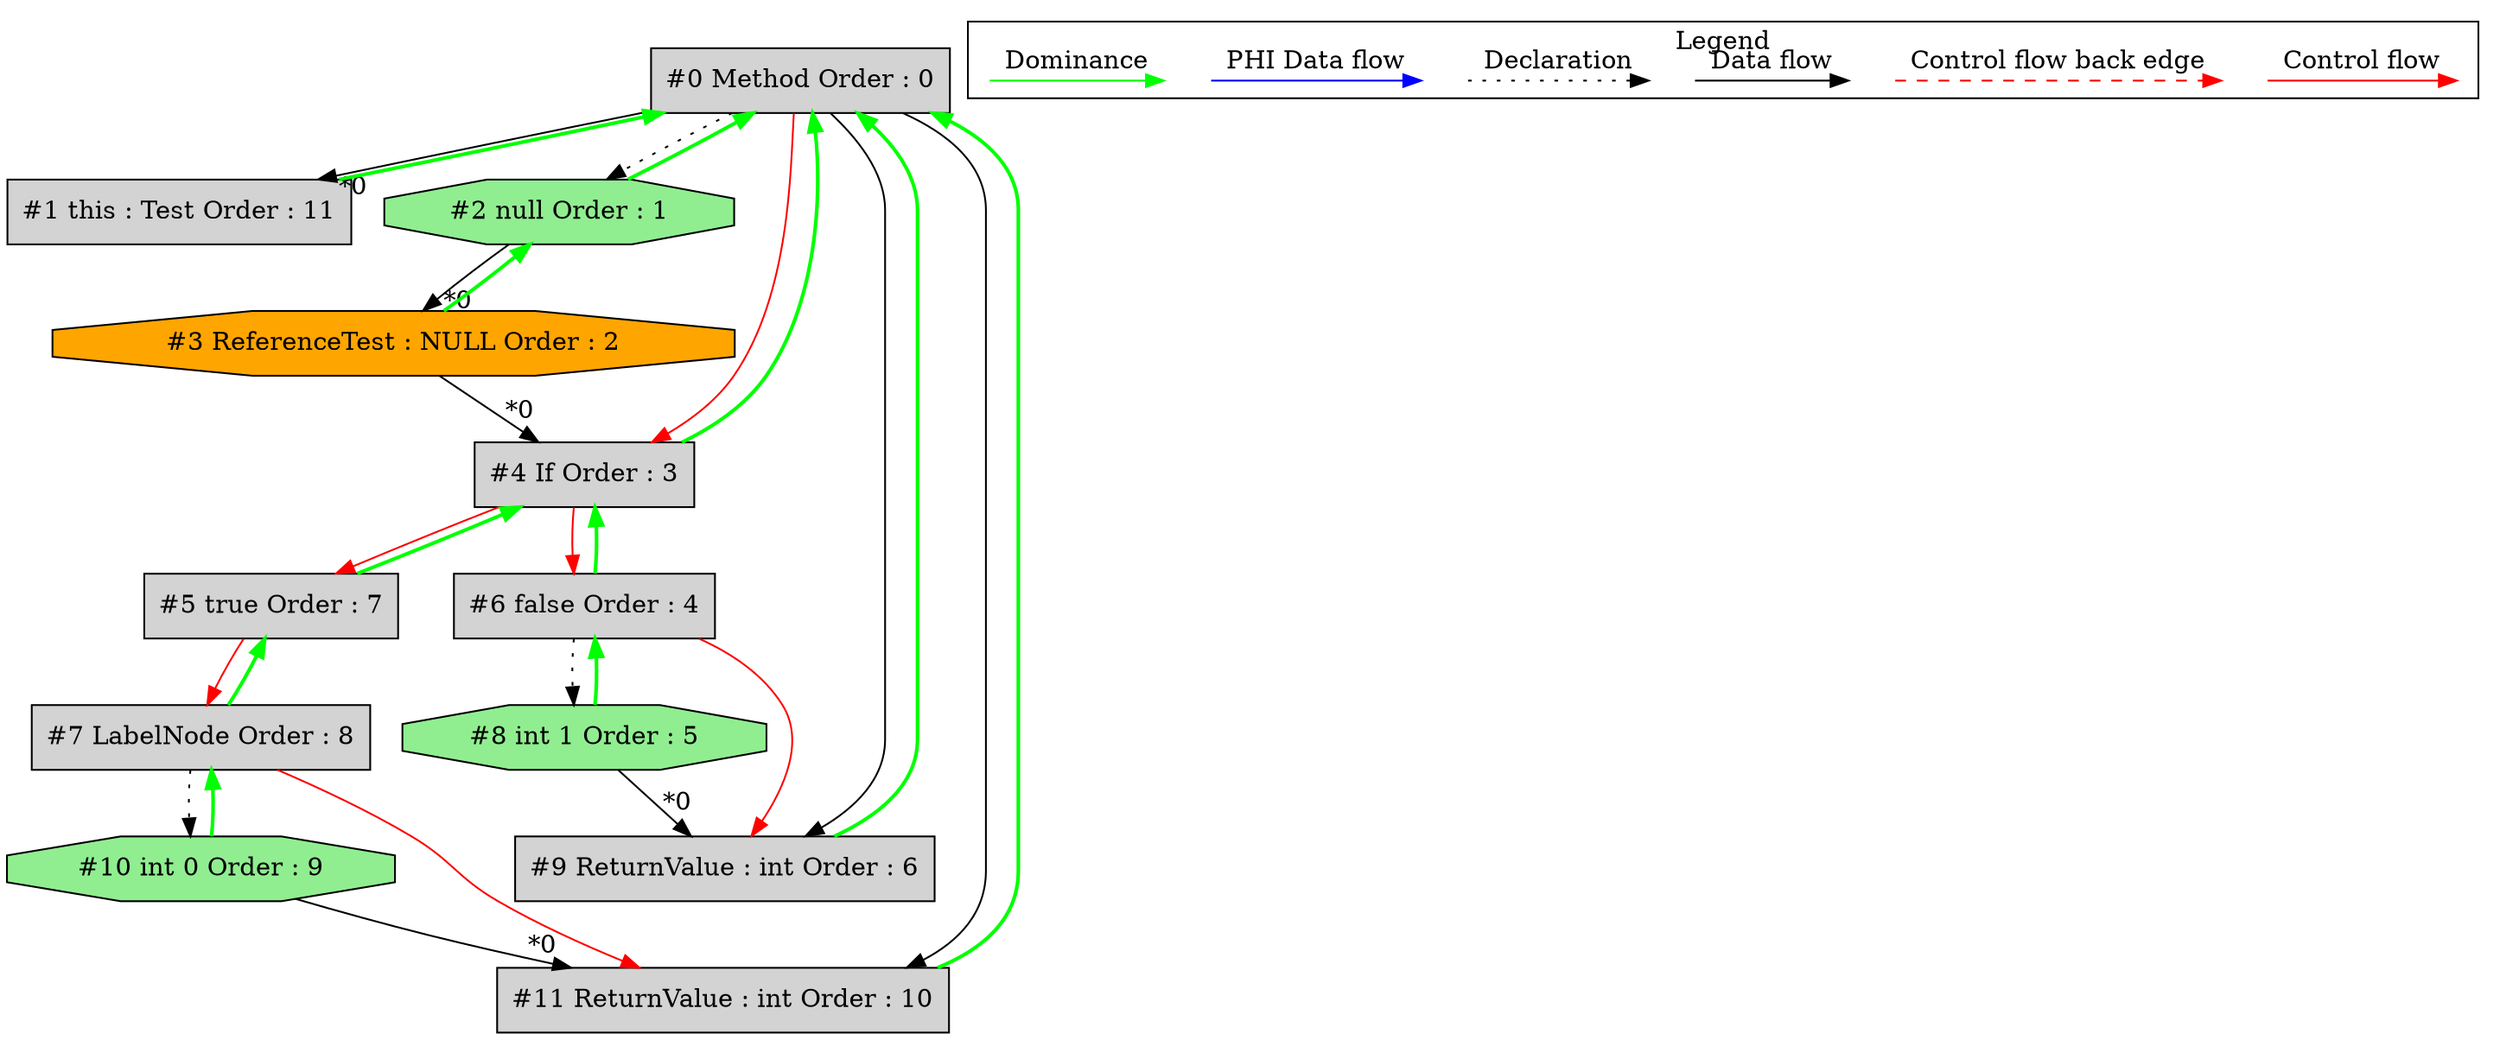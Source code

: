 digraph debugoutput {
 ordering="in";
 node0[label="#0 Method Order : 0",shape=box, fillcolor=lightgrey, style=filled];
 node1[label="#1 this : Test Order : 11",shape=box, fillcolor=lightgrey, style=filled];
 node1 -> node0[dir="forward" color="green" penwidth="2"];
 node0 -> node1[headlabel="*0", labeldistance=2];
 node2[label="#2 null Order : 1",shape=octagon, fillcolor=lightgreen, style=filled];
 node2 -> node0[dir="forward" color="green" penwidth="2"];
 node0 -> node2[style=dotted];
 node3[label="#3 ReferenceTest : NULL Order : 2",shape=octagon, fillcolor=orange, style=filled];
 node3 -> node2[dir="forward" color="green" penwidth="2"];
 node2 -> node3[headlabel="*0", labeldistance=2];
 node4[label="#4 If Order : 3",shape=box, fillcolor=lightgrey, style=filled];
 node4 -> node0[dir="forward" color="green" penwidth="2"];
 node3 -> node4[headlabel="*0", labeldistance=2];
 node0 -> node4[labeldistance=2, color=red, fontcolor=red];
 node5[label="#5 true Order : 7",shape=box, fillcolor=lightgrey, style=filled];
 node5 -> node4[dir="forward" color="green" penwidth="2"];
 node4 -> node5[labeldistance=2, color=red, fontcolor=red];
 node6[label="#6 false Order : 4",shape=box, fillcolor=lightgrey, style=filled];
 node6 -> node4[dir="forward" color="green" penwidth="2"];
 node4 -> node6[labeldistance=2, color=red, fontcolor=red];
 node7[label="#7 LabelNode Order : 8",shape=box, fillcolor=lightgrey, style=filled];
 node7 -> node5[dir="forward" color="green" penwidth="2"];
 node5 -> node7[labeldistance=2, color=red, fontcolor=red];
 node8[label="#8 int 1 Order : 5",shape=octagon, fillcolor=lightgreen, style=filled];
 node8 -> node6[dir="forward" color="green" penwidth="2"];
 node6 -> node8[style=dotted];
 node9[label="#9 ReturnValue : int Order : 6",shape=box, fillcolor=lightgrey, style=filled];
 node9 -> node0[dir="forward" color="green" penwidth="2"];
 node8 -> node9[headlabel="*0", labeldistance=2];
 node6 -> node9[labeldistance=2, color=red, fontcolor=red];
 node0 -> node9;
 node10[label="#10 int 0 Order : 9",shape=octagon, fillcolor=lightgreen, style=filled];
 node10 -> node7[dir="forward" color="green" penwidth="2"];
 node7 -> node10[style=dotted];
 node11[label="#11 ReturnValue : int Order : 10",shape=box, fillcolor=lightgrey, style=filled];
 node11 -> node0[dir="forward" color="green" penwidth="2"];
 node10 -> node11[headlabel="*0", labeldistance=2];
 node7 -> node11[labeldistance=2, color=red, fontcolor=red];
 node0 -> node11;
 subgraph cluster_000 {
  label = "Legend";
  node [shape=point]
  {
   rank=same;
   c0 [style = invis];
   c1 [style = invis];
   c2 [style = invis];
   c3 [style = invis];
   d0 [style = invis];
   d1 [style = invis];
   d2 [style = invis];
   d3 [style = invis];
   d4 [style = invis];
   d5 [style = invis];
   d6 [style = invis];
   d7 [style = invis];
  }
  c0 -> c1 [label="Control flow", style=solid, color=red]
  c2 -> c3 [label="Control flow back edge", style=dashed, color=red]
  d0 -> d1 [label="Data flow"]
  d2 -> d3 [label="Declaration", style=dotted]
  d4 -> d5 [label="PHI Data flow", color=blue]
  d6 -> d7 [label="Dominance", color=green]
 }

}
